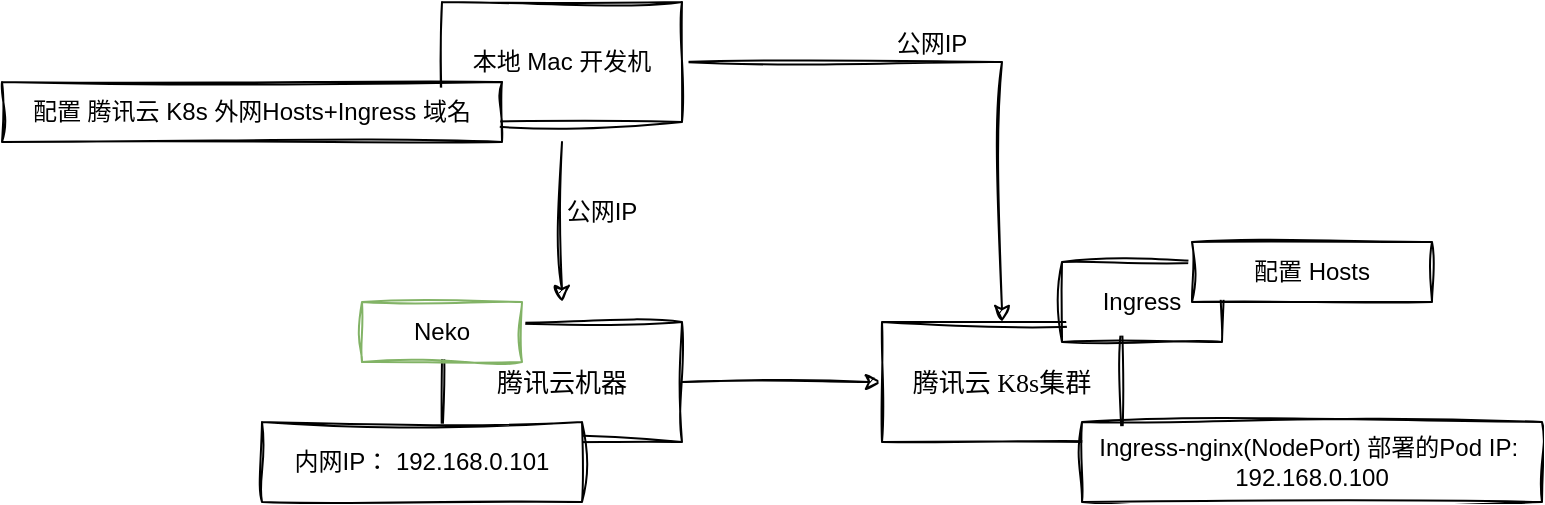<mxfile version="21.6.8" type="device">
  <diagram name="第 1 页" id="uIxCYlsGSbbOkvK6Xd5x">
    <mxGraphModel dx="2261" dy="810" grid="1" gridSize="10" guides="1" tooltips="1" connect="1" arrows="1" fold="1" page="1" pageScale="1" pageWidth="827" pageHeight="1169" math="0" shadow="0">
      <root>
        <mxCell id="0" />
        <mxCell id="1" parent="0" />
        <mxCell id="LjBSys6c2UfRr27pgXpf-3" style="edgeStyle=orthogonalEdgeStyle;rounded=0;orthogonalLoop=1;jettySize=auto;html=1;entryX=0;entryY=0.5;entryDx=0;entryDy=0;sketch=1;curveFitting=1;jiggle=2;" edge="1" parent="1" source="LjBSys6c2UfRr27pgXpf-1" target="LjBSys6c2UfRr27pgXpf-2">
          <mxGeometry relative="1" as="geometry" />
        </mxCell>
        <mxCell id="LjBSys6c2UfRr27pgXpf-1" value="腾讯云机器" style="rounded=0;whiteSpace=wrap;html=1;fontFamily=Comic Sans MS;fontSize=13;sketch=1;curveFitting=1;jiggle=2;" vertex="1" parent="1">
          <mxGeometry x="200" y="260" width="120" height="60" as="geometry" />
        </mxCell>
        <mxCell id="LjBSys6c2UfRr27pgXpf-2" value="腾讯云 K8s集群" style="rounded=0;whiteSpace=wrap;html=1;fontFamily=Comic Sans MS;fontSize=13;sketch=1;curveFitting=1;jiggle=2;" vertex="1" parent="1">
          <mxGeometry x="420" y="260" width="120" height="60" as="geometry" />
        </mxCell>
        <mxCell id="LjBSys6c2UfRr27pgXpf-4" value="Neko" style="rounded=0;whiteSpace=wrap;html=1;fillColor=default;strokeColor=#82b366;sketch=1;curveFitting=1;jiggle=2;" vertex="1" parent="1">
          <mxGeometry x="160" y="250" width="80" height="30" as="geometry" />
        </mxCell>
        <mxCell id="LjBSys6c2UfRr27pgXpf-5" value="" style="endArrow=classic;html=1;rounded=0;sketch=1;curveFitting=1;jiggle=2;" edge="1" parent="1">
          <mxGeometry width="50" height="50" relative="1" as="geometry">
            <mxPoint x="260" y="170" as="sourcePoint" />
            <mxPoint x="260" y="250" as="targetPoint" />
          </mxGeometry>
        </mxCell>
        <mxCell id="LjBSys6c2UfRr27pgXpf-9" style="edgeStyle=orthogonalEdgeStyle;rounded=0;orthogonalLoop=1;jettySize=auto;html=1;entryX=0.5;entryY=0;entryDx=0;entryDy=0;sketch=1;curveFitting=1;jiggle=2;" edge="1" parent="1" source="LjBSys6c2UfRr27pgXpf-7" target="LjBSys6c2UfRr27pgXpf-2">
          <mxGeometry relative="1" as="geometry" />
        </mxCell>
        <mxCell id="LjBSys6c2UfRr27pgXpf-7" value="本地 Mac 开发机" style="rounded=0;whiteSpace=wrap;html=1;sketch=1;curveFitting=1;jiggle=2;" vertex="1" parent="1">
          <mxGeometry x="200" y="100" width="120" height="60" as="geometry" />
        </mxCell>
        <mxCell id="LjBSys6c2UfRr27pgXpf-8" value="Ingress" style="rounded=0;whiteSpace=wrap;html=1;sketch=1;curveFitting=1;jiggle=2;" vertex="1" parent="1">
          <mxGeometry x="510" y="230" width="80" height="40" as="geometry" />
        </mxCell>
        <mxCell id="LjBSys6c2UfRr27pgXpf-10" value="公网IP" style="text;html=1;strokeColor=none;fillColor=none;align=center;verticalAlign=middle;whiteSpace=wrap;rounded=0;sketch=1;curveFitting=1;jiggle=2;" vertex="1" parent="1">
          <mxGeometry x="415" y="106" width="60" height="30" as="geometry" />
        </mxCell>
        <mxCell id="LjBSys6c2UfRr27pgXpf-11" value="配置 腾讯云 K8s 外网Hosts+Ingress 域名" style="rounded=0;whiteSpace=wrap;html=1;sketch=1;curveFitting=1;jiggle=2;" vertex="1" parent="1">
          <mxGeometry x="-20" y="140" width="250" height="30" as="geometry" />
        </mxCell>
        <mxCell id="LjBSys6c2UfRr27pgXpf-12" value="Ingress-nginx(NodePort) 部署的Pod IP:&amp;nbsp; 192.168.0.100" style="rounded=0;whiteSpace=wrap;html=1;sketch=1;curveFitting=1;jiggle=2;" vertex="1" parent="1">
          <mxGeometry x="520" y="310" width="230" height="40" as="geometry" />
        </mxCell>
        <mxCell id="LjBSys6c2UfRr27pgXpf-13" value="内网IP： 192.168.0.101" style="rounded=0;whiteSpace=wrap;html=1;sketch=1;curveFitting=1;jiggle=2;" vertex="1" parent="1">
          <mxGeometry x="110" y="310" width="160" height="40" as="geometry" />
        </mxCell>
        <mxCell id="LjBSys6c2UfRr27pgXpf-14" value="配置 Hosts" style="rounded=0;whiteSpace=wrap;html=1;sketch=1;curveFitting=1;jiggle=2;" vertex="1" parent="1">
          <mxGeometry x="575" y="220" width="120" height="30" as="geometry" />
        </mxCell>
        <mxCell id="LjBSys6c2UfRr27pgXpf-15" value="公网IP" style="text;html=1;strokeColor=none;fillColor=none;align=center;verticalAlign=middle;whiteSpace=wrap;rounded=0;sketch=1;curveFitting=1;jiggle=2;" vertex="1" parent="1">
          <mxGeometry x="250" y="190" width="60" height="30" as="geometry" />
        </mxCell>
      </root>
    </mxGraphModel>
  </diagram>
</mxfile>
